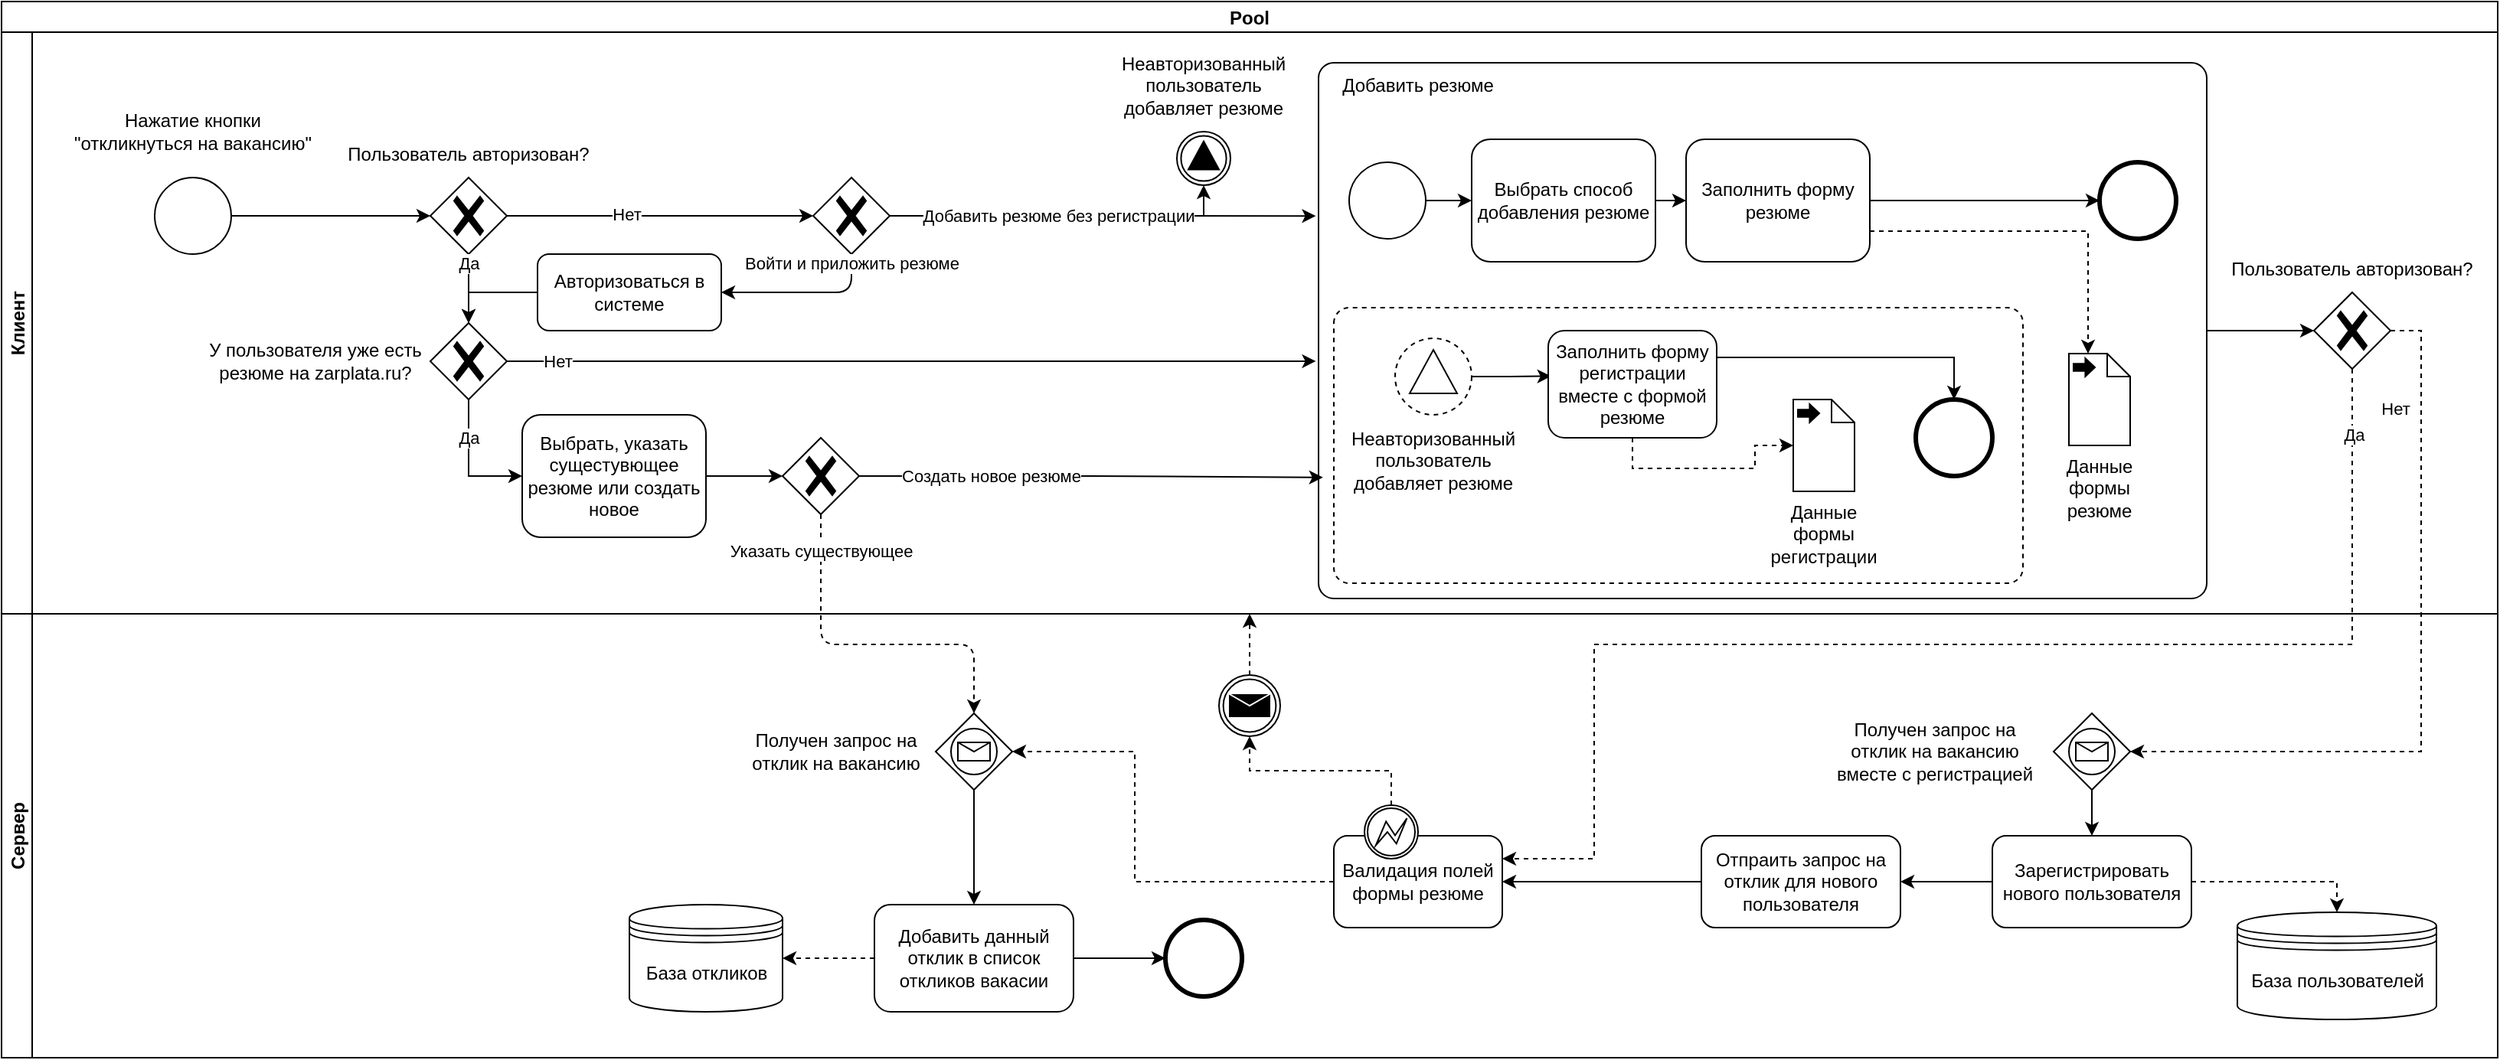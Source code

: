 <mxfile version="15.2.9" type="device"><diagram name="Page-1" id="2a216829-ef6e-dabb-86c1-c78162f3ba2b"><mxGraphModel dx="1936" dy="2227" grid="1" gridSize="10" guides="1" tooltips="1" connect="1" arrows="1" fold="1" page="1" pageScale="1" pageWidth="850" pageHeight="1100" background="none" math="0" shadow="0"><root><mxCell id="0"/><mxCell id="1" parent="0"/><mxCell id="RY7IleBqJqsA2Z2cHoOo-17" value="Pool" style="swimlane;startSize=20;" parent="1" vertex="1"><mxGeometry x="30" y="-890" width="1630" height="690" as="geometry"/></mxCell><mxCell id="RY7IleBqJqsA2Z2cHoOo-19" value="Клиент" style="swimlane;startSize=20;horizontal=0;" parent="RY7IleBqJqsA2Z2cHoOo-17" vertex="1"><mxGeometry y="20" width="1630" height="380" as="geometry"/></mxCell><mxCell id="vl7tBpdgRxLXyDmghHyF-67" style="edgeStyle=orthogonalEdgeStyle;rounded=0;orthogonalLoop=1;jettySize=auto;html=1;exitX=1;exitY=0.5;exitDx=0;exitDy=0;exitPerimeter=0;entryX=0;entryY=0.5;entryDx=0;entryDy=0;entryPerimeter=0;endArrow=classic;endFill=1;" parent="RY7IleBqJqsA2Z2cHoOo-19" source="vl7tBpdgRxLXyDmghHyF-49" target="vl7tBpdgRxLXyDmghHyF-66" edge="1"><mxGeometry relative="1" as="geometry"/></mxCell><mxCell id="vl7tBpdgRxLXyDmghHyF-49" value="" style="points=[[0.25,0,0],[0.5,0,0],[0.75,0,0],[1,0.25,0],[1,0.5,0],[1,0.75,0],[0.75,1,0],[0.5,1,0],[0.25,1,0],[0,0.75,0],[0,0.5,0],[0,0.25,0]];shape=mxgraph.bpmn.task;arcSize=10;taskMarker=abstract;outline=none;symbol=general;bpmnShapeType=task;isLoopSub=0;verticalAlign=top;align=left;spacingLeft=5;rectStyle=rounded;" parent="RY7IleBqJqsA2Z2cHoOo-19" vertex="1"><mxGeometry x="860" y="20" width="580" height="350" as="geometry"/></mxCell><mxCell id="RY7IleBqJqsA2Z2cHoOo-3" value="" style="shape=mxgraph.bpmn.shape;html=1;verticalLabelPosition=bottom;labelBackgroundColor=#ffffff;verticalAlign=top;perimeter=ellipsePerimeter;outline=standard;symbol=general;" parent="RY7IleBqJqsA2Z2cHoOo-19" vertex="1"><mxGeometry x="100" y="95" width="50" height="50" as="geometry"/></mxCell><mxCell id="RY7IleBqJqsA2Z2cHoOo-4" value="Нажатие кнопки &quot;откликнуться на вакансию&quot;" style="text;html=1;strokeColor=none;fillColor=none;align=center;verticalAlign=middle;whiteSpace=wrap;rounded=0;" parent="RY7IleBqJqsA2Z2cHoOo-19" vertex="1"><mxGeometry x="40" y="50" width="170" height="30" as="geometry"/></mxCell><mxCell id="RY7IleBqJqsA2Z2cHoOo-5" style="edgeStyle=orthogonalEdgeStyle;rounded=0;html=1;jettySize=auto;orthogonalLoop=1;exitX=1;exitY=0.5;exitDx=0;exitDy=0;" parent="RY7IleBqJqsA2Z2cHoOo-19" source="RY7IleBqJqsA2Z2cHoOo-3" edge="1"><mxGeometry relative="1" as="geometry"><mxPoint x="240" y="80" as="sourcePoint"/><mxPoint x="280" y="120" as="targetPoint"/><Array as="points"><mxPoint x="240" y="120"/></Array></mxGeometry></mxCell><mxCell id="RY7IleBqJqsA2Z2cHoOo-24" value="" style="points=[[0.25,0.25,0],[0.5,0,0],[0.75,0.25,0],[1,0.5,0],[0.75,0.75,0],[0.5,1,0],[0.25,0.75,0],[0,0.5,0]];shape=mxgraph.bpmn.gateway2;html=1;verticalLabelPosition=bottom;labelBackgroundColor=#ffffff;verticalAlign=top;align=center;perimeter=rhombusPerimeter;outlineConnect=0;outline=none;symbol=none;gwType=exclusive;" parent="RY7IleBqJqsA2Z2cHoOo-19" vertex="1"><mxGeometry x="280" y="95" width="50" height="50" as="geometry"/></mxCell><mxCell id="RY7IleBqJqsA2Z2cHoOo-25" value="Пользователь авторизован?" style="text;html=1;strokeColor=none;fillColor=none;align=center;verticalAlign=middle;whiteSpace=wrap;rounded=0;" parent="RY7IleBqJqsA2Z2cHoOo-19" vertex="1"><mxGeometry x="220" y="65" width="170" height="30" as="geometry"/></mxCell><mxCell id="RY7IleBqJqsA2Z2cHoOo-26" style="edgeStyle=orthogonalEdgeStyle;rounded=0;html=1;jettySize=auto;orthogonalLoop=1;exitX=1;exitY=0.5;exitDx=0;exitDy=0;exitPerimeter=0;entryX=0;entryY=0.5;entryDx=0;entryDy=0;entryPerimeter=0;" parent="RY7IleBqJqsA2Z2cHoOo-19" source="RY7IleBqJqsA2Z2cHoOo-24" target="vl7tBpdgRxLXyDmghHyF-21" edge="1"><mxGeometry relative="1" as="geometry"><mxPoint x="330.0" y="119.71" as="sourcePoint"/><mxPoint x="440" y="120" as="targetPoint"/><Array as="points"/></mxGeometry></mxCell><mxCell id="RY7IleBqJqsA2Z2cHoOo-27" value="Нет" style="edgeLabel;html=1;align=center;verticalAlign=middle;resizable=0;points=[];" parent="RY7IleBqJqsA2Z2cHoOo-26" vertex="1" connectable="0"><mxGeometry x="-0.226" y="1" relative="1" as="geometry"><mxPoint as="offset"/></mxGeometry></mxCell><mxCell id="RY7IleBqJqsA2Z2cHoOo-30" value="" style="points=[[0.25,0.25,0],[0.5,0,0],[0.75,0.25,0],[1,0.5,0],[0.75,0.75,0],[0.5,1,0],[0.25,0.75,0],[0,0.5,0]];shape=mxgraph.bpmn.gateway2;html=1;verticalLabelPosition=bottom;labelBackgroundColor=#ffffff;verticalAlign=top;align=center;perimeter=rhombusPerimeter;outlineConnect=0;outline=none;symbol=none;gwType=exclusive;" parent="RY7IleBqJqsA2Z2cHoOo-19" vertex="1"><mxGeometry x="280" y="190" width="50" height="50" as="geometry"/></mxCell><mxCell id="RY7IleBqJqsA2Z2cHoOo-31" style="edgeStyle=orthogonalEdgeStyle;rounded=0;html=1;jettySize=auto;orthogonalLoop=1;exitX=1;exitY=0.5;exitDx=0;exitDy=0;exitPerimeter=0;entryX=-0.003;entryY=0.557;entryDx=0;entryDy=0;entryPerimeter=0;" parent="RY7IleBqJqsA2Z2cHoOo-19" source="RY7IleBqJqsA2Z2cHoOo-30" target="vl7tBpdgRxLXyDmghHyF-49" edge="1"><mxGeometry relative="1" as="geometry"><mxPoint x="410" y="170" as="sourcePoint"/><mxPoint x="830" y="230" as="targetPoint"/><Array as="points"/></mxGeometry></mxCell><mxCell id="RY7IleBqJqsA2Z2cHoOo-32" value="Нет" style="edgeLabel;html=1;align=center;verticalAlign=middle;resizable=0;points=[];" parent="RY7IleBqJqsA2Z2cHoOo-31" vertex="1" connectable="0"><mxGeometry x="-0.226" y="1" relative="1" as="geometry"><mxPoint x="-172" y="1" as="offset"/></mxGeometry></mxCell><mxCell id="RY7IleBqJqsA2Z2cHoOo-33" value="У пользователя уже&amp;nbsp;есть резюме на zarplata.ru?" style="text;html=1;strokeColor=none;fillColor=none;align=center;verticalAlign=middle;whiteSpace=wrap;rounded=0;" parent="RY7IleBqJqsA2Z2cHoOo-19" vertex="1"><mxGeometry x="120" y="200" width="170" height="30" as="geometry"/></mxCell><mxCell id="RY7IleBqJqsA2Z2cHoOo-34" style="edgeStyle=orthogonalEdgeStyle;rounded=0;html=1;jettySize=auto;orthogonalLoop=1;exitX=0.5;exitY=1;exitDx=0;exitDy=0;exitPerimeter=0;entryX=0;entryY=0.5;entryDx=0;entryDy=0;" parent="RY7IleBqJqsA2Z2cHoOo-19" source="RY7IleBqJqsA2Z2cHoOo-30" target="RY7IleBqJqsA2Z2cHoOo-36" edge="1"><mxGeometry relative="1" as="geometry"><mxPoint x="330" y="260" as="sourcePoint"/><mxPoint x="370" y="290" as="targetPoint"/><Array as="points"><mxPoint x="305" y="290"/></Array></mxGeometry></mxCell><mxCell id="RY7IleBqJqsA2Z2cHoOo-43" value="Да" style="edgeLabel;html=1;align=center;verticalAlign=middle;resizable=0;points=[];" parent="RY7IleBqJqsA2Z2cHoOo-34" vertex="1" connectable="0"><mxGeometry x="-0.667" y="-1" relative="1" as="geometry"><mxPoint x="1" y="11" as="offset"/></mxGeometry></mxCell><mxCell id="RY7IleBqJqsA2Z2cHoOo-28" style="edgeStyle=orthogonalEdgeStyle;rounded=0;html=1;jettySize=auto;orthogonalLoop=1;exitX=0.5;exitY=1;exitDx=0;exitDy=0;exitPerimeter=0;entryX=0.5;entryY=0;entryDx=0;entryDy=0;entryPerimeter=0;" parent="RY7IleBqJqsA2Z2cHoOo-19" source="RY7IleBqJqsA2Z2cHoOo-24" target="RY7IleBqJqsA2Z2cHoOo-30" edge="1"><mxGeometry relative="1" as="geometry"><mxPoint x="290" y="160" as="sourcePoint"/><mxPoint x="380" y="180" as="targetPoint"/><Array as="points"/></mxGeometry></mxCell><mxCell id="RY7IleBqJqsA2Z2cHoOo-29" value="Да" style="edgeLabel;html=1;align=center;verticalAlign=middle;resizable=0;points=[];" parent="RY7IleBqJqsA2Z2cHoOo-28" vertex="1" connectable="0"><mxGeometry x="-0.226" y="1" relative="1" as="geometry"><mxPoint x="-1" y="-12" as="offset"/></mxGeometry></mxCell><mxCell id="RY7IleBqJqsA2Z2cHoOo-36" value="Выбрать, указать сущестувющее резюме или создать новое" style="shape=ext;rounded=1;html=1;whiteSpace=wrap;" parent="RY7IleBqJqsA2Z2cHoOo-19" vertex="1"><mxGeometry x="340" y="250" width="120" height="80" as="geometry"/></mxCell><mxCell id="RY7IleBqJqsA2Z2cHoOo-38" value="" style="points=[[0.25,0,0],[0.5,0,0],[0.75,0,0],[1,0.25,0],[1,0.5,0],[1,0.75,0],[0.75,1,0],[0.5,1,0],[0.25,1,0],[0,0.75,0],[0,0.5,0],[0,0.25,0]];shape=mxgraph.bpmn.task;arcSize=10;taskMarker=abstract;outline=none;symbol=general;bpmnShapeType=subprocess;isLoopSub=0;verticalAlign=top;align=left;spacingLeft=5;perimeterSpacing=0;size=10;rectStyle=rounded;" parent="RY7IleBqJqsA2Z2cHoOo-19" vertex="1"><mxGeometry x="870" y="180" width="450" height="180" as="geometry"/></mxCell><mxCell id="RY7IleBqJqsA2Z2cHoOo-39" value="Добавить резюме" style="text;html=1;strokeColor=none;fillColor=none;align=center;verticalAlign=middle;whiteSpace=wrap;rounded=0;" parent="RY7IleBqJqsA2Z2cHoOo-19" vertex="1"><mxGeometry x="870" y="20" width="110" height="30" as="geometry"/></mxCell><mxCell id="RY7IleBqJqsA2Z2cHoOo-48" style="edgeStyle=orthogonalEdgeStyle;rounded=0;html=1;jettySize=auto;orthogonalLoop=1;exitX=1;exitY=0.5;exitDx=0;exitDy=0;entryX=0;entryY=0.5;entryDx=0;entryDy=0;entryPerimeter=0;" parent="RY7IleBqJqsA2Z2cHoOo-19" source="RY7IleBqJqsA2Z2cHoOo-36" target="vl7tBpdgRxLXyDmghHyF-1" edge="1"><mxGeometry relative="1" as="geometry"><mxPoint x="540.0" y="219.58" as="sourcePoint"/><mxPoint x="550" y="290" as="targetPoint"/><Array as="points"/></mxGeometry></mxCell><mxCell id="RY7IleBqJqsA2Z2cHoOo-49" style="edgeStyle=orthogonalEdgeStyle;rounded=0;html=1;jettySize=auto;orthogonalLoop=1;exitX=1;exitY=0.5;exitDx=0;exitDy=0;exitPerimeter=0;entryX=0.005;entryY=0.774;entryDx=0;entryDy=0;entryPerimeter=0;" parent="RY7IleBqJqsA2Z2cHoOo-19" source="vl7tBpdgRxLXyDmghHyF-1" target="vl7tBpdgRxLXyDmghHyF-49" edge="1"><mxGeometry relative="1" as="geometry"><mxPoint x="600" y="290" as="sourcePoint"/><mxPoint x="830" y="300" as="targetPoint"/><Array as="points"/></mxGeometry></mxCell><mxCell id="vl7tBpdgRxLXyDmghHyF-19" value="Создать новое резюме" style="edgeLabel;html=1;align=center;verticalAlign=middle;resizable=0;points=[];" parent="RY7IleBqJqsA2Z2cHoOo-49" vertex="1" connectable="0"><mxGeometry x="-0.579" y="-3" relative="1" as="geometry"><mxPoint x="22" y="-3" as="offset"/></mxGeometry></mxCell><mxCell id="vl7tBpdgRxLXyDmghHyF-1" value="" style="points=[[0.25,0.25,0],[0.5,0,0],[0.75,0.25,0],[1,0.5,0],[0.75,0.75,0],[0.5,1,0],[0.25,0.75,0],[0,0.5,0]];shape=mxgraph.bpmn.gateway2;html=1;verticalLabelPosition=bottom;labelBackgroundColor=#ffffff;verticalAlign=top;align=center;perimeter=rhombusPerimeter;outlineConnect=0;outline=none;symbol=none;gwType=exclusive;" parent="RY7IleBqJqsA2Z2cHoOo-19" vertex="1"><mxGeometry x="510" y="265" width="50" height="50" as="geometry"/></mxCell><mxCell id="vl7tBpdgRxLXyDmghHyF-58" style="edgeStyle=orthogonalEdgeStyle;rounded=0;orthogonalLoop=1;jettySize=auto;html=1;exitX=1;exitY=0.5;exitDx=0;exitDy=0;entryX=0;entryY=0.5;entryDx=0;entryDy=0;endArrow=classic;endFill=1;" parent="RY7IleBqJqsA2Z2cHoOo-19" source="vl7tBpdgRxLXyDmghHyF-20" target="vl7tBpdgRxLXyDmghHyF-53" edge="1"><mxGeometry relative="1" as="geometry"/></mxCell><mxCell id="vl7tBpdgRxLXyDmghHyF-20" value="Выбрать способ добавления резюме" style="shape=ext;rounded=1;html=1;whiteSpace=wrap;" parent="RY7IleBqJqsA2Z2cHoOo-19" vertex="1"><mxGeometry x="960" y="70" width="120" height="80" as="geometry"/></mxCell><mxCell id="vl7tBpdgRxLXyDmghHyF-39" style="edgeStyle=orthogonalEdgeStyle;rounded=0;orthogonalLoop=1;jettySize=auto;html=1;exitX=1;exitY=0.5;exitDx=0;exitDy=0;exitPerimeter=0;entryX=0.5;entryY=1;entryDx=0;entryDy=0;entryPerimeter=0;endArrow=classic;endFill=1;" parent="RY7IleBqJqsA2Z2cHoOo-19" source="vl7tBpdgRxLXyDmghHyF-21" target="vl7tBpdgRxLXyDmghHyF-28" edge="1"><mxGeometry relative="1" as="geometry"/></mxCell><mxCell id="vl7tBpdgRxLXyDmghHyF-21" value="" style="points=[[0.25,0.25,0],[0.5,0,0],[0.75,0.25,0],[1,0.5,0],[0.75,0.75,0],[0.5,1,0],[0.25,0.75,0],[0,0.5,0]];shape=mxgraph.bpmn.gateway2;html=1;verticalLabelPosition=bottom;labelBackgroundColor=#ffffff;verticalAlign=top;align=center;perimeter=rhombusPerimeter;outlineConnect=0;outline=none;symbol=none;gwType=exclusive;" parent="RY7IleBqJqsA2Z2cHoOo-19" vertex="1"><mxGeometry x="530" y="95" width="50" height="50" as="geometry"/></mxCell><mxCell id="vl7tBpdgRxLXyDmghHyF-22" value="" style="edgeStyle=orthogonalEdgeStyle;fontSize=12;html=1;endFill=1;startFill=0;endSize=6;startSize=6;endArrow=classic;startArrow=none;exitX=0.5;exitY=1;exitDx=0;exitDy=0;exitPerimeter=0;entryX=1;entryY=0.5;entryDx=0;entryDy=0;" parent="RY7IleBqJqsA2Z2cHoOo-19" source="vl7tBpdgRxLXyDmghHyF-21" target="vl7tBpdgRxLXyDmghHyF-40" edge="1"><mxGeometry width="160" relative="1" as="geometry"><mxPoint x="480" y="160" as="sourcePoint"/><mxPoint x="590" y="190" as="targetPoint"/><Array as="points"><mxPoint x="555" y="170"/></Array></mxGeometry></mxCell><mxCell id="vl7tBpdgRxLXyDmghHyF-23" value="Войти и приложить резюме" style="edgeLabel;html=1;align=center;verticalAlign=middle;resizable=0;points=[];" parent="vl7tBpdgRxLXyDmghHyF-22" vertex="1" connectable="0"><mxGeometry x="-0.903" relative="1" as="geometry"><mxPoint as="offset"/></mxGeometry></mxCell><mxCell id="vl7tBpdgRxLXyDmghHyF-28" value="" style="points=[[0.145,0.145,0],[0.5,0,0],[0.855,0.145,0],[1,0.5,0],[0.855,0.855,0],[0.5,1,0],[0.145,0.855,0],[0,0.5,0]];shape=mxgraph.bpmn.event;html=1;verticalLabelPosition=bottom;labelBackgroundColor=#ffffff;verticalAlign=top;align=center;perimeter=ellipsePerimeter;outlineConnect=0;aspect=fixed;outline=throwing;symbol=signal;" parent="RY7IleBqJqsA2Z2cHoOo-19" vertex="1"><mxGeometry x="767.5" y="65" width="35" height="35" as="geometry"/></mxCell><mxCell id="vl7tBpdgRxLXyDmghHyF-46" style="edgeStyle=orthogonalEdgeStyle;rounded=0;orthogonalLoop=1;jettySize=auto;html=1;exitX=1;exitY=0.5;exitDx=0;exitDy=0;exitPerimeter=0;entryX=0.017;entryY=0.425;entryDx=0;entryDy=0;entryPerimeter=0;endArrow=classic;endFill=1;" parent="RY7IleBqJqsA2Z2cHoOo-19" source="vl7tBpdgRxLXyDmghHyF-30" target="vl7tBpdgRxLXyDmghHyF-45" edge="1"><mxGeometry relative="1" as="geometry"/></mxCell><mxCell id="vl7tBpdgRxLXyDmghHyF-30" value="" style="points=[[0.145,0.145,0],[0.5,0,0],[0.855,0.145,0],[1,0.5,0],[0.855,0.855,0],[0.5,1,0],[0.145,0.855,0],[0,0.5,0]];shape=mxgraph.bpmn.event;html=1;verticalLabelPosition=bottom;labelBackgroundColor=#ffffff;verticalAlign=top;align=center;perimeter=ellipsePerimeter;outlineConnect=0;aspect=fixed;outline=eventNonint;symbol=signal;" parent="RY7IleBqJqsA2Z2cHoOo-19" vertex="1"><mxGeometry x="910" y="200" width="50" height="50" as="geometry"/></mxCell><mxCell id="vl7tBpdgRxLXyDmghHyF-35" value="&lt;span&gt;Неавторизованный пользователь&lt;/span&gt;&lt;br&gt;&lt;span&gt;добавляет резюме&lt;/span&gt;" style="text;html=1;strokeColor=none;fillColor=none;align=center;verticalAlign=middle;whiteSpace=wrap;rounded=0;" parent="RY7IleBqJqsA2Z2cHoOo-19" vertex="1"><mxGeometry x="730" y="20" width="110" height="30" as="geometry"/></mxCell><mxCell id="vl7tBpdgRxLXyDmghHyF-34" value="&lt;span&gt;Неавторизованный пользователь&lt;/span&gt;&lt;br&gt;&lt;span&gt;добавляет резюме&lt;/span&gt;" style="text;html=1;strokeColor=none;fillColor=none;align=center;verticalAlign=middle;whiteSpace=wrap;rounded=0;" parent="RY7IleBqJqsA2Z2cHoOo-19" vertex="1"><mxGeometry x="880" y="265" width="110" height="30" as="geometry"/></mxCell><mxCell id="vl7tBpdgRxLXyDmghHyF-36" value="" style="edgeStyle=orthogonalEdgeStyle;fontSize=12;html=1;endFill=1;startFill=0;endSize=6;startSize=6;endArrow=classic;startArrow=none;exitX=1;exitY=0.5;exitDx=0;exitDy=0;exitPerimeter=0;entryX=-0.003;entryY=0.286;entryDx=0;entryDy=0;entryPerimeter=0;" parent="RY7IleBqJqsA2Z2cHoOo-19" source="vl7tBpdgRxLXyDmghHyF-21" target="vl7tBpdgRxLXyDmghHyF-49" edge="1"><mxGeometry width="160" relative="1" as="geometry"><mxPoint x="560" y="95" as="sourcePoint"/><mxPoint x="810" y="150" as="targetPoint"/><Array as="points"/></mxGeometry></mxCell><mxCell id="vl7tBpdgRxLXyDmghHyF-37" value="Добавить резюме без регистрации" style="edgeLabel;html=1;align=center;verticalAlign=middle;resizable=0;points=[];" parent="vl7tBpdgRxLXyDmghHyF-36" vertex="1" connectable="0"><mxGeometry x="-0.903" relative="1" as="geometry"><mxPoint x="96" as="offset"/></mxGeometry></mxCell><mxCell id="vl7tBpdgRxLXyDmghHyF-44" style="edgeStyle=orthogonalEdgeStyle;rounded=0;orthogonalLoop=1;jettySize=auto;html=1;exitX=0;exitY=0.5;exitDx=0;exitDy=0;entryX=0.5;entryY=0;entryDx=0;entryDy=0;entryPerimeter=0;endArrow=classic;endFill=1;" parent="RY7IleBqJqsA2Z2cHoOo-19" source="vl7tBpdgRxLXyDmghHyF-40" target="RY7IleBqJqsA2Z2cHoOo-30" edge="1"><mxGeometry relative="1" as="geometry"/></mxCell><mxCell id="vl7tBpdgRxLXyDmghHyF-40" value="Авторизоваться в системе" style="shape=ext;rounded=1;html=1;whiteSpace=wrap;" parent="RY7IleBqJqsA2Z2cHoOo-19" vertex="1"><mxGeometry x="350" y="145" width="120" height="50" as="geometry"/></mxCell><mxCell id="vl7tBpdgRxLXyDmghHyF-48" style="edgeStyle=orthogonalEdgeStyle;rounded=0;orthogonalLoop=1;jettySize=auto;html=1;exitX=0.5;exitY=1;exitDx=0;exitDy=0;entryX=0;entryY=0.5;entryDx=0;entryDy=0;entryPerimeter=0;endArrow=classic;endFill=1;dashed=1;" parent="RY7IleBqJqsA2Z2cHoOo-19" source="vl7tBpdgRxLXyDmghHyF-45" target="vl7tBpdgRxLXyDmghHyF-47" edge="1"><mxGeometry relative="1" as="geometry"/></mxCell><mxCell id="vl7tBpdgRxLXyDmghHyF-57" style="edgeStyle=orthogonalEdgeStyle;rounded=0;orthogonalLoop=1;jettySize=auto;html=1;exitX=1;exitY=0.25;exitDx=0;exitDy=0;endArrow=classic;endFill=1;entryX=0.5;entryY=0;entryDx=0;entryDy=0;entryPerimeter=0;" parent="RY7IleBqJqsA2Z2cHoOo-19" source="vl7tBpdgRxLXyDmghHyF-45" target="vl7tBpdgRxLXyDmghHyF-55" edge="1"><mxGeometry relative="1" as="geometry"><Array as="points"/></mxGeometry></mxCell><mxCell id="vl7tBpdgRxLXyDmghHyF-45" value="Заполнить форму регистрации вместе с формой резюме" style="shape=ext;rounded=1;html=1;whiteSpace=wrap;" parent="RY7IleBqJqsA2Z2cHoOo-19" vertex="1"><mxGeometry x="1010" y="195" width="110" height="70" as="geometry"/></mxCell><mxCell id="vl7tBpdgRxLXyDmghHyF-47" value="Данные формы регистрации" style="shape=mxgraph.bpmn.data;labelPosition=center;verticalLabelPosition=bottom;align=center;verticalAlign=top;whiteSpace=wrap;size=15;html=1;bpmnTransferType=output;" parent="RY7IleBqJqsA2Z2cHoOo-19" vertex="1"><mxGeometry x="1170" y="240" width="40" height="60" as="geometry"/></mxCell><mxCell id="vl7tBpdgRxLXyDmghHyF-52" style="edgeStyle=orthogonalEdgeStyle;rounded=0;orthogonalLoop=1;jettySize=auto;html=1;exitX=1;exitY=0.5;exitDx=0;exitDy=0;exitPerimeter=0;entryX=0;entryY=0.5;entryDx=0;entryDy=0;endArrow=classic;endFill=1;" parent="RY7IleBqJqsA2Z2cHoOo-19" source="vl7tBpdgRxLXyDmghHyF-51" target="vl7tBpdgRxLXyDmghHyF-20" edge="1"><mxGeometry relative="1" as="geometry"/></mxCell><mxCell id="vl7tBpdgRxLXyDmghHyF-51" value="" style="points=[[0.145,0.145,0],[0.5,0,0],[0.855,0.145,0],[1,0.5,0],[0.855,0.855,0],[0.5,1,0],[0.145,0.855,0],[0,0.5,0]];shape=mxgraph.bpmn.event;html=1;verticalLabelPosition=bottom;labelBackgroundColor=#ffffff;verticalAlign=top;align=center;perimeter=ellipsePerimeter;outlineConnect=0;aspect=fixed;outline=standard;symbol=general;" parent="RY7IleBqJqsA2Z2cHoOo-19" vertex="1"><mxGeometry x="880" y="85" width="50" height="50" as="geometry"/></mxCell><mxCell id="vl7tBpdgRxLXyDmghHyF-60" style="edgeStyle=orthogonalEdgeStyle;rounded=0;orthogonalLoop=1;jettySize=auto;html=1;exitX=1;exitY=0.75;exitDx=0;exitDy=0;entryX=0;entryY=0;entryDx=12.5;entryDy=0;entryPerimeter=0;dashed=1;endArrow=classic;endFill=1;" parent="RY7IleBqJqsA2Z2cHoOo-19" source="vl7tBpdgRxLXyDmghHyF-53" target="vl7tBpdgRxLXyDmghHyF-59" edge="1"><mxGeometry relative="1" as="geometry"/></mxCell><mxCell id="vl7tBpdgRxLXyDmghHyF-63" style="edgeStyle=orthogonalEdgeStyle;rounded=0;orthogonalLoop=1;jettySize=auto;html=1;exitX=1;exitY=0.5;exitDx=0;exitDy=0;entryX=0;entryY=0.5;entryDx=0;entryDy=0;entryPerimeter=0;endArrow=classic;endFill=1;" parent="RY7IleBqJqsA2Z2cHoOo-19" source="vl7tBpdgRxLXyDmghHyF-53" target="vl7tBpdgRxLXyDmghHyF-61" edge="1"><mxGeometry relative="1" as="geometry"/></mxCell><mxCell id="vl7tBpdgRxLXyDmghHyF-53" value="Заполнить форму резюме" style="shape=ext;rounded=1;html=1;whiteSpace=wrap;" parent="RY7IleBqJqsA2Z2cHoOo-19" vertex="1"><mxGeometry x="1100" y="70" width="120" height="80" as="geometry"/></mxCell><mxCell id="vl7tBpdgRxLXyDmghHyF-55" value="" style="points=[[0.145,0.145,0],[0.5,0,0],[0.855,0.145,0],[1,0.5,0],[0.855,0.855,0],[0.5,1,0],[0.145,0.855,0],[0,0.5,0]];shape=mxgraph.bpmn.event;html=1;verticalLabelPosition=bottom;labelBackgroundColor=#ffffff;verticalAlign=top;align=center;perimeter=ellipsePerimeter;outlineConnect=0;aspect=fixed;outline=end;symbol=terminate2;" parent="RY7IleBqJqsA2Z2cHoOo-19" vertex="1"><mxGeometry x="1250" y="240" width="50" height="50" as="geometry"/></mxCell><mxCell id="vl7tBpdgRxLXyDmghHyF-59" value="Данные формы резюме" style="shape=mxgraph.bpmn.data;labelPosition=center;verticalLabelPosition=bottom;align=center;verticalAlign=top;whiteSpace=wrap;size=15;html=1;bpmnTransferType=output;" parent="RY7IleBqJqsA2Z2cHoOo-19" vertex="1"><mxGeometry x="1350" y="210" width="40" height="60" as="geometry"/></mxCell><mxCell id="vl7tBpdgRxLXyDmghHyF-61" value="" style="points=[[0.145,0.145,0],[0.5,0,0],[0.855,0.145,0],[1,0.5,0],[0.855,0.855,0],[0.5,1,0],[0.145,0.855,0],[0,0.5,0]];shape=mxgraph.bpmn.event;html=1;verticalLabelPosition=bottom;labelBackgroundColor=#ffffff;verticalAlign=top;align=center;perimeter=ellipsePerimeter;outlineConnect=0;aspect=fixed;outline=end;symbol=terminate2;" parent="RY7IleBqJqsA2Z2cHoOo-19" vertex="1"><mxGeometry x="1370" y="85" width="50" height="50" as="geometry"/></mxCell><mxCell id="vl7tBpdgRxLXyDmghHyF-66" value="" style="points=[[0.25,0.25,0],[0.5,0,0],[0.75,0.25,0],[1,0.5,0],[0.75,0.75,0],[0.5,1,0],[0.25,0.75,0],[0,0.5,0]];shape=mxgraph.bpmn.gateway2;html=1;verticalLabelPosition=bottom;labelBackgroundColor=#ffffff;verticalAlign=top;align=center;perimeter=rhombusPerimeter;outlineConnect=0;outline=none;symbol=none;gwType=exclusive;" parent="RY7IleBqJqsA2Z2cHoOo-19" vertex="1"><mxGeometry x="1510" y="170" width="50" height="50" as="geometry"/></mxCell><mxCell id="vl7tBpdgRxLXyDmghHyF-69" value="Пользователь авторизован?" style="text;html=1;strokeColor=none;fillColor=none;align=center;verticalAlign=middle;whiteSpace=wrap;rounded=0;" parent="RY7IleBqJqsA2Z2cHoOo-19" vertex="1"><mxGeometry x="1450" y="140" width="170" height="30" as="geometry"/></mxCell><mxCell id="RY7IleBqJqsA2Z2cHoOo-20" value="Сервер" style="swimlane;startSize=20;horizontal=0;" parent="RY7IleBqJqsA2Z2cHoOo-17" vertex="1"><mxGeometry y="400" width="1630" height="290" as="geometry"/></mxCell><mxCell id="vl7tBpdgRxLXyDmghHyF-5" value="" style="points=[[0.25,0.25,0],[0.5,0,0],[0.75,0.25,0],[1,0.5,0],[0.75,0.75,0],[0.5,1,0],[0.25,0.75,0],[0,0.5,0]];shape=mxgraph.bpmn.gateway2;html=1;verticalLabelPosition=bottom;labelBackgroundColor=#ffffff;verticalAlign=top;align=center;perimeter=rhombusPerimeter;outlineConnect=0;outline=standard;symbol=message;" parent="RY7IleBqJqsA2Z2cHoOo-20" vertex="1"><mxGeometry x="610" y="65" width="50" height="50" as="geometry"/></mxCell><mxCell id="vl7tBpdgRxLXyDmghHyF-10" value="Получен запрос на отклик на вакансию" style="text;html=1;strokeColor=none;fillColor=none;align=center;verticalAlign=middle;whiteSpace=wrap;rounded=0;" parent="RY7IleBqJqsA2Z2cHoOo-20" vertex="1"><mxGeometry x="480" y="80" width="130" height="20" as="geometry"/></mxCell><mxCell id="vl7tBpdgRxLXyDmghHyF-11" value="Добавить данный отклик в список откликов вакасии" style="rounded=1;whiteSpace=wrap;html=1;" parent="RY7IleBqJqsA2Z2cHoOo-20" vertex="1"><mxGeometry x="570" y="190" width="130" height="70" as="geometry"/></mxCell><mxCell id="vl7tBpdgRxLXyDmghHyF-12" style="edgeStyle=orthogonalEdgeStyle;rounded=0;html=1;jettySize=auto;orthogonalLoop=1;endArrow=classic;endFill=1;exitX=0.5;exitY=1;exitDx=0;exitDy=0;exitPerimeter=0;entryX=0.5;entryY=0;entryDx=0;entryDy=0;" parent="RY7IleBqJqsA2Z2cHoOo-20" source="vl7tBpdgRxLXyDmghHyF-5" target="vl7tBpdgRxLXyDmghHyF-11" edge="1"><mxGeometry relative="1" as="geometry"><mxPoint x="570" y="55" as="sourcePoint"/><mxPoint x="570" y="100" as="targetPoint"/></mxGeometry></mxCell><mxCell id="vl7tBpdgRxLXyDmghHyF-15" value="" style="group" parent="RY7IleBqJqsA2Z2cHoOo-20" vertex="1" connectable="0"><mxGeometry x="410" y="190" width="100" height="70" as="geometry"/></mxCell><mxCell id="vl7tBpdgRxLXyDmghHyF-13" value="" style="shape=datastore;whiteSpace=wrap;html=1;labelPosition=center;verticalLabelPosition=bottom;align=center;verticalAlign=top;horizontal=1;" parent="vl7tBpdgRxLXyDmghHyF-15" vertex="1"><mxGeometry width="100" height="70" as="geometry"/></mxCell><mxCell id="vl7tBpdgRxLXyDmghHyF-14" value="База откликов" style="text;html=1;align=center;verticalAlign=middle;resizable=0;points=[];autosize=1;strokeColor=none;fillColor=none;" parent="vl7tBpdgRxLXyDmghHyF-15" vertex="1"><mxGeometry x="5" y="35" width="90" height="20" as="geometry"/></mxCell><mxCell id="vl7tBpdgRxLXyDmghHyF-16" style="edgeStyle=orthogonalEdgeStyle;rounded=0;html=1;jettySize=auto;orthogonalLoop=1;dashed=1;endArrow=classic;endFill=1;exitX=0;exitY=0.5;exitDx=0;exitDy=0;entryX=1;entryY=0.5;entryDx=0;entryDy=0;" parent="RY7IleBqJqsA2Z2cHoOo-20" source="vl7tBpdgRxLXyDmghHyF-11" target="vl7tBpdgRxLXyDmghHyF-13" edge="1"><mxGeometry relative="1" as="geometry"><mxPoint x="645" y="160" as="sourcePoint"/><mxPoint x="645" y="200" as="targetPoint"/></mxGeometry></mxCell><mxCell id="vl7tBpdgRxLXyDmghHyF-17" value="" style="points=[[0.145,0.145,0],[0.5,0,0],[0.855,0.145,0],[1,0.5,0],[0.855,0.855,0],[0.5,1,0],[0.145,0.855,0],[0,0.5,0]];shape=mxgraph.bpmn.event;html=1;verticalLabelPosition=bottom;labelBackgroundColor=#ffffff;verticalAlign=top;align=center;perimeter=ellipsePerimeter;outlineConnect=0;aspect=fixed;outline=end;symbol=terminate2;" parent="RY7IleBqJqsA2Z2cHoOo-20" vertex="1"><mxGeometry x="760" y="200" width="50" height="50" as="geometry"/></mxCell><mxCell id="vl7tBpdgRxLXyDmghHyF-18" style="edgeStyle=orthogonalEdgeStyle;rounded=0;html=1;jettySize=auto;orthogonalLoop=1;endArrow=classic;endFill=1;exitX=1;exitY=0.5;exitDx=0;exitDy=0;entryX=0;entryY=0.5;entryDx=0;entryDy=0;entryPerimeter=0;" parent="RY7IleBqJqsA2Z2cHoOo-20" source="vl7tBpdgRxLXyDmghHyF-11" target="vl7tBpdgRxLXyDmghHyF-17" edge="1"><mxGeometry relative="1" as="geometry"><mxPoint x="645" y="160" as="sourcePoint"/><mxPoint x="645" y="200" as="targetPoint"/></mxGeometry></mxCell><mxCell id="vl7tBpdgRxLXyDmghHyF-79" style="edgeStyle=orthogonalEdgeStyle;rounded=0;orthogonalLoop=1;jettySize=auto;html=1;exitX=0.5;exitY=1;exitDx=0;exitDy=0;exitPerimeter=0;endArrow=classic;endFill=1;" parent="RY7IleBqJqsA2Z2cHoOo-20" source="vl7tBpdgRxLXyDmghHyF-65" target="vl7tBpdgRxLXyDmghHyF-77" edge="1"><mxGeometry relative="1" as="geometry"/></mxCell><mxCell id="vl7tBpdgRxLXyDmghHyF-65" value="" style="points=[[0.25,0.25,0],[0.5,0,0],[0.75,0.25,0],[1,0.5,0],[0.75,0.75,0],[0.5,1,0],[0.25,0.75,0],[0,0.5,0]];shape=mxgraph.bpmn.gateway2;html=1;verticalLabelPosition=bottom;labelBackgroundColor=#ffffff;verticalAlign=top;align=center;perimeter=rhombusPerimeter;outlineConnect=0;outline=standard;symbol=message;" parent="RY7IleBqJqsA2Z2cHoOo-20" vertex="1"><mxGeometry x="1340" y="65" width="50" height="50" as="geometry"/></mxCell><mxCell id="vl7tBpdgRxLXyDmghHyF-73" value="Получен запрос на отклик на вакансию вместе с регистрацией" style="text;html=1;strokeColor=none;fillColor=none;align=center;verticalAlign=middle;whiteSpace=wrap;rounded=0;" parent="RY7IleBqJqsA2Z2cHoOo-20" vertex="1"><mxGeometry x="1190" y="65" width="145" height="50" as="geometry"/></mxCell><mxCell id="vl7tBpdgRxLXyDmghHyF-78" style="edgeStyle=orthogonalEdgeStyle;rounded=0;orthogonalLoop=1;jettySize=auto;html=1;exitX=1;exitY=0.5;exitDx=0;exitDy=0;entryX=0.5;entryY=0;entryDx=0;entryDy=0;dashed=1;endArrow=classic;endFill=1;" parent="RY7IleBqJqsA2Z2cHoOo-20" source="vl7tBpdgRxLXyDmghHyF-77" target="vl7tBpdgRxLXyDmghHyF-75" edge="1"><mxGeometry relative="1" as="geometry"/></mxCell><mxCell id="vl7tBpdgRxLXyDmghHyF-77" value="Зарегистрировать нового пользователя" style="rounded=1;whiteSpace=wrap;html=1;" parent="RY7IleBqJqsA2Z2cHoOo-20" vertex="1"><mxGeometry x="1300" y="145" width="130" height="60" as="geometry"/></mxCell><mxCell id="vl7tBpdgRxLXyDmghHyF-74" value="" style="group" parent="RY7IleBqJqsA2Z2cHoOo-20" vertex="1" connectable="0"><mxGeometry x="1460" y="195" width="130" height="70" as="geometry"/></mxCell><mxCell id="vl7tBpdgRxLXyDmghHyF-75" value="" style="shape=datastore;whiteSpace=wrap;html=1;labelPosition=center;verticalLabelPosition=bottom;align=center;verticalAlign=top;horizontal=1;" parent="vl7tBpdgRxLXyDmghHyF-74" vertex="1"><mxGeometry width="130" height="70" as="geometry"/></mxCell><mxCell id="vl7tBpdgRxLXyDmghHyF-76" value="База пользователей" style="text;html=1;align=center;verticalAlign=middle;resizable=0;points=[];autosize=1;strokeColor=none;fillColor=none;" parent="vl7tBpdgRxLXyDmghHyF-74" vertex="1"><mxGeometry y="35" width="130" height="20" as="geometry"/></mxCell><mxCell id="vl7tBpdgRxLXyDmghHyF-83" style="edgeStyle=orthogonalEdgeStyle;rounded=0;orthogonalLoop=1;jettySize=auto;html=1;exitX=0;exitY=0.5;exitDx=0;exitDy=0;endArrow=classic;endFill=1;entryX=1;entryY=0.5;entryDx=0;entryDy=0;" parent="RY7IleBqJqsA2Z2cHoOo-20" source="vl7tBpdgRxLXyDmghHyF-80" target="H4qx7nqKwPBVOym96SiM-1" edge="1"><mxGeometry relative="1" as="geometry"><Array as="points"/><mxPoint x="1000" y="200" as="targetPoint"/></mxGeometry></mxCell><mxCell id="vl7tBpdgRxLXyDmghHyF-80" value="Отпраить запрос на отклик для нового пользователя" style="rounded=1;whiteSpace=wrap;html=1;" parent="RY7IleBqJqsA2Z2cHoOo-20" vertex="1"><mxGeometry x="1110" y="145" width="130" height="60" as="geometry"/></mxCell><mxCell id="vl7tBpdgRxLXyDmghHyF-81" style="edgeStyle=orthogonalEdgeStyle;rounded=0;orthogonalLoop=1;jettySize=auto;html=1;exitX=0;exitY=0.5;exitDx=0;exitDy=0;endArrow=classic;endFill=1;entryX=1;entryY=0.5;entryDx=0;entryDy=0;" parent="RY7IleBqJqsA2Z2cHoOo-20" source="vl7tBpdgRxLXyDmghHyF-77" target="vl7tBpdgRxLXyDmghHyF-80" edge="1"><mxGeometry relative="1" as="geometry"><mxPoint x="1375" y="125" as="sourcePoint"/><mxPoint x="1375" y="155" as="targetPoint"/></mxGeometry></mxCell><mxCell id="H4qx7nqKwPBVOym96SiM-3" style="edgeStyle=orthogonalEdgeStyle;rounded=0;orthogonalLoop=1;jettySize=auto;html=1;exitX=0;exitY=0.5;exitDx=0;exitDy=0;entryX=1;entryY=0.5;entryDx=0;entryDy=0;entryPerimeter=0;dashed=1;" edge="1" parent="RY7IleBqJqsA2Z2cHoOo-20" source="H4qx7nqKwPBVOym96SiM-1" target="vl7tBpdgRxLXyDmghHyF-5"><mxGeometry relative="1" as="geometry"><Array as="points"><mxPoint x="740" y="175"/><mxPoint x="740" y="90"/></Array></mxGeometry></mxCell><mxCell id="H4qx7nqKwPBVOym96SiM-1" value="Валидация полей формы резюме" style="rounded=1;whiteSpace=wrap;html=1;" vertex="1" parent="RY7IleBqJqsA2Z2cHoOo-20"><mxGeometry x="870" y="145" width="110" height="60" as="geometry"/></mxCell><mxCell id="H4qx7nqKwPBVOym96SiM-5" style="edgeStyle=orthogonalEdgeStyle;rounded=0;orthogonalLoop=1;jettySize=auto;html=1;exitX=0.5;exitY=0;exitDx=0;exitDy=0;exitPerimeter=0;entryX=0.5;entryY=1;entryDx=0;entryDy=0;entryPerimeter=0;dashed=1;" edge="1" parent="RY7IleBqJqsA2Z2cHoOo-20" source="H4qx7nqKwPBVOym96SiM-2" target="H4qx7nqKwPBVOym96SiM-4"><mxGeometry relative="1" as="geometry"/></mxCell><mxCell id="H4qx7nqKwPBVOym96SiM-2" value="" style="points=[[0.145,0.145,0],[0.5,0,0],[0.855,0.145,0],[1,0.5,0],[0.855,0.855,0],[0.5,1,0],[0.145,0.855,0],[0,0.5,0]];shape=mxgraph.bpmn.event;html=1;verticalLabelPosition=bottom;labelBackgroundColor=#ffffff;verticalAlign=top;align=center;perimeter=ellipsePerimeter;outlineConnect=0;aspect=fixed;outline=boundInt;symbol=error;" vertex="1" parent="RY7IleBqJqsA2Z2cHoOo-20"><mxGeometry x="890" y="125" width="35" height="35" as="geometry"/></mxCell><mxCell id="H4qx7nqKwPBVOym96SiM-4" value="" style="points=[[0.145,0.145,0],[0.5,0,0],[0.855,0.145,0],[1,0.5,0],[0.855,0.855,0],[0.5,1,0],[0.145,0.855,0],[0,0.5,0]];shape=mxgraph.bpmn.event;html=1;verticalLabelPosition=bottom;labelBackgroundColor=#ffffff;verticalAlign=top;align=center;perimeter=ellipsePerimeter;outlineConnect=0;aspect=fixed;outline=throwing;symbol=message;" vertex="1" parent="RY7IleBqJqsA2Z2cHoOo-20"><mxGeometry x="795" y="40" width="40" height="40" as="geometry"/></mxCell><mxCell id="vl7tBpdgRxLXyDmghHyF-8" value="" style="edgeStyle=orthogonalEdgeStyle;fontSize=12;html=1;endFill=1;startFill=0;endSize=6;startSize=6;dashed=1;endArrow=classic;startArrow=none;entryX=0.5;entryY=0;entryDx=0;entryDy=0;entryPerimeter=0;exitX=0.5;exitY=1;exitDx=0;exitDy=0;exitPerimeter=0;" parent="RY7IleBqJqsA2Z2cHoOo-17" source="vl7tBpdgRxLXyDmghHyF-1" target="vl7tBpdgRxLXyDmghHyF-5" edge="1"><mxGeometry width="160" relative="1" as="geometry"><mxPoint x="550" y="420" as="sourcePoint"/><mxPoint x="340" y="420" as="targetPoint"/><Array as="points"><mxPoint x="535" y="420"/><mxPoint x="635" y="420"/></Array></mxGeometry></mxCell><mxCell id="vl7tBpdgRxLXyDmghHyF-9" value="Указать существующее" style="edgeLabel;html=1;align=center;verticalAlign=middle;resizable=0;points=[];" parent="vl7tBpdgRxLXyDmghHyF-8" vertex="1" connectable="0"><mxGeometry x="-0.903" relative="1" as="geometry"><mxPoint y="13" as="offset"/></mxGeometry></mxCell><mxCell id="vl7tBpdgRxLXyDmghHyF-68" style="edgeStyle=orthogonalEdgeStyle;rounded=0;orthogonalLoop=1;jettySize=auto;html=1;exitX=0.5;exitY=1;exitDx=0;exitDy=0;exitPerimeter=0;endArrow=classic;endFill=1;dashed=1;entryX=1;entryY=0.25;entryDx=0;entryDy=0;" parent="RY7IleBqJqsA2Z2cHoOo-17" source="vl7tBpdgRxLXyDmghHyF-66" target="H4qx7nqKwPBVOym96SiM-1" edge="1"><mxGeometry relative="1" as="geometry"><mxPoint x="890" y="460" as="targetPoint"/><Array as="points"><mxPoint x="1535" y="420"/><mxPoint x="1040" y="420"/><mxPoint x="1040" y="560"/></Array></mxGeometry></mxCell><mxCell id="vl7tBpdgRxLXyDmghHyF-70" value="Да" style="edgeLabel;html=1;align=center;verticalAlign=middle;resizable=0;points=[];" parent="vl7tBpdgRxLXyDmghHyF-68" vertex="1" connectable="0"><mxGeometry x="-0.903" y="1" relative="1" as="geometry"><mxPoint as="offset"/></mxGeometry></mxCell><mxCell id="vl7tBpdgRxLXyDmghHyF-71" style="edgeStyle=orthogonalEdgeStyle;rounded=0;orthogonalLoop=1;jettySize=auto;html=1;exitX=1;exitY=0.5;exitDx=0;exitDy=0;exitPerimeter=0;entryX=1;entryY=0.5;entryDx=0;entryDy=0;entryPerimeter=0;dashed=1;endArrow=classic;endFill=1;" parent="RY7IleBqJqsA2Z2cHoOo-17" source="vl7tBpdgRxLXyDmghHyF-66" target="vl7tBpdgRxLXyDmghHyF-65" edge="1"><mxGeometry relative="1" as="geometry"><Array as="points"><mxPoint x="1580" y="215"/><mxPoint x="1580" y="490"/></Array></mxGeometry></mxCell><mxCell id="vl7tBpdgRxLXyDmghHyF-72" value="Нет" style="edgeLabel;html=1;align=center;verticalAlign=middle;resizable=0;points=[];" parent="vl7tBpdgRxLXyDmghHyF-71" vertex="1" connectable="0"><mxGeometry x="-0.703" y="-1" relative="1" as="geometry"><mxPoint x="-16" y="-1" as="offset"/></mxGeometry></mxCell><mxCell id="H4qx7nqKwPBVOym96SiM-7" style="edgeStyle=orthogonalEdgeStyle;rounded=0;orthogonalLoop=1;jettySize=auto;html=1;exitX=0.5;exitY=0;exitDx=0;exitDy=0;exitPerimeter=0;dashed=1;" edge="1" parent="1" source="H4qx7nqKwPBVOym96SiM-4"><mxGeometry relative="1" as="geometry"><mxPoint x="845" y="-490" as="targetPoint"/></mxGeometry></mxCell></root></mxGraphModel></diagram></mxfile>